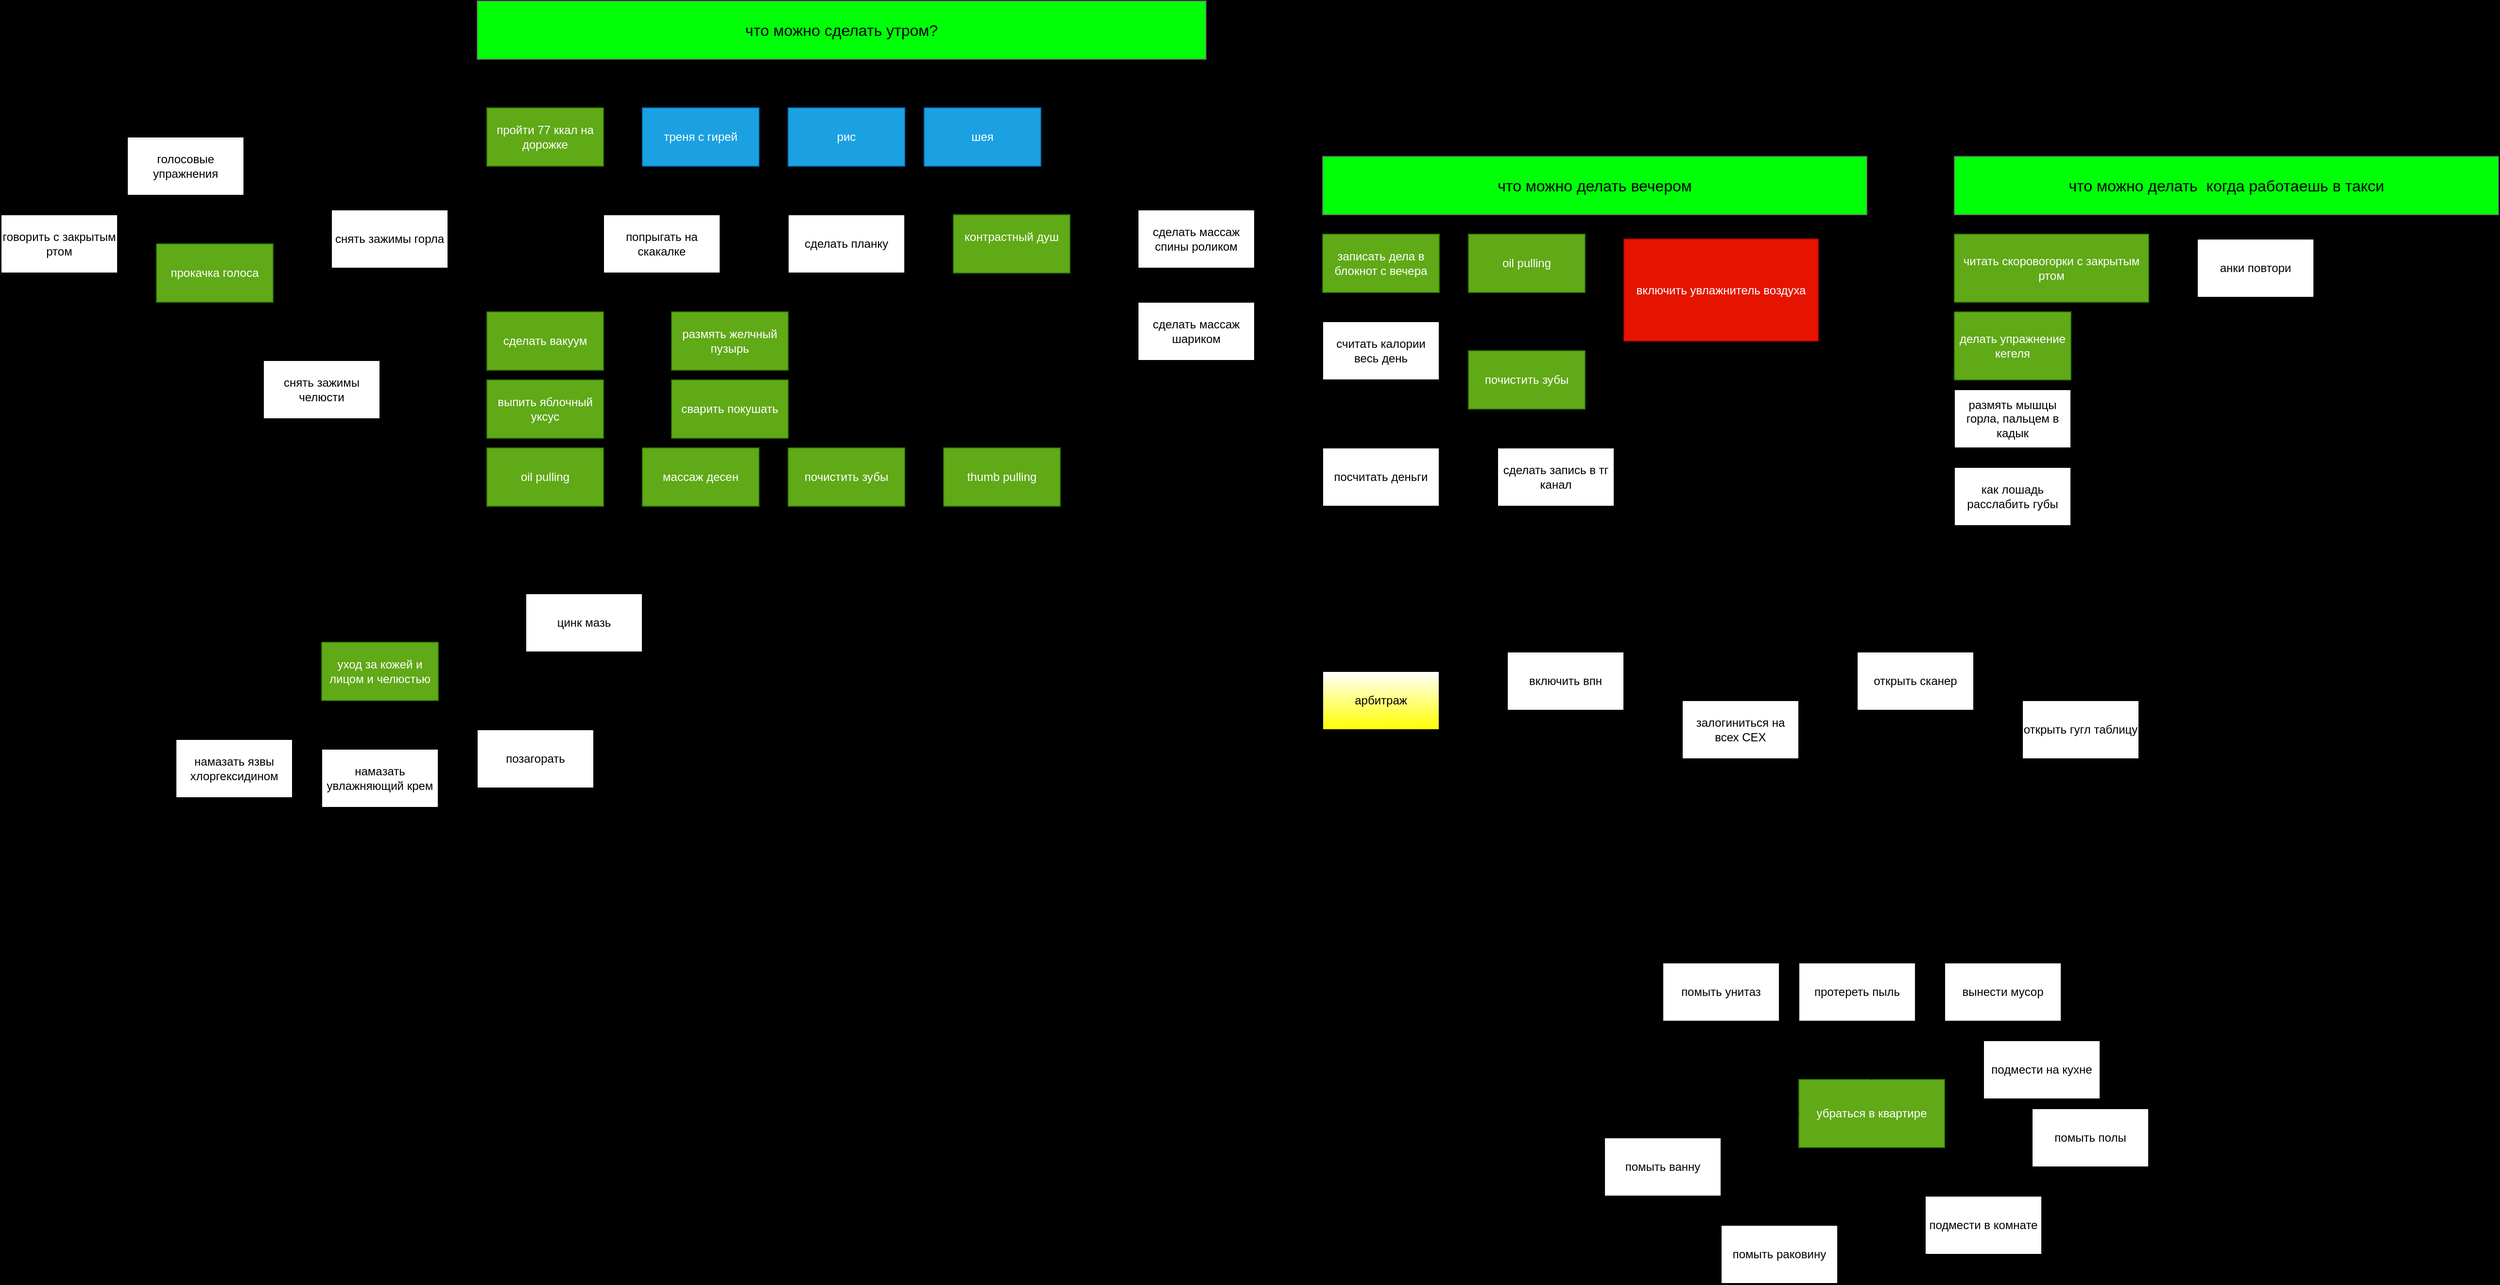 <mxfile version="26.1.1">
  <diagram name="Страница — 1" id="fe4afWmqSPOwGRRfu1oG">
    <mxGraphModel dx="2686" dy="1210" grid="1" gridSize="10" guides="1" tooltips="1" connect="1" arrows="1" fold="1" page="0" pageScale="1" pageWidth="827" pageHeight="1169" background="#000000" math="0" shadow="0" adaptiveColors="simple">
      <root>
        <mxCell id="0" />
        <mxCell id="1" parent="0" />
        <mxCell id="N8eQh9thFCZGvSdchSBF-1" value="что можно сделать утром?" style="rounded=0;whiteSpace=wrap;html=1;labelBackgroundColor=none;fillColor=#00FF08;strokeColor=#666666;fontColor=#000000;gradientColor=none;fontSize=16;" parent="1" vertex="1">
          <mxGeometry x="-160" y="-120" width="750" height="60" as="geometry" />
        </mxCell>
        <mxCell id="_ZwK7QbyQ14p1v2Xehof-42" style="edgeStyle=orthogonalEdgeStyle;rounded=0;orthogonalLoop=1;jettySize=auto;html=1;" parent="1" source="qaedK1OBrXd_NtfnD_xV-1" target="qaedK1OBrXd_NtfnD_xV-10" edge="1">
          <mxGeometry relative="1" as="geometry" />
        </mxCell>
        <mxCell id="qaedK1OBrXd_NtfnD_xV-1" value="пройти 77 ккал на дорожке" style="rounded=0;whiteSpace=wrap;html=1;labelBackgroundColor=none;fillColor=#60a917;strokeColor=#2D7600;fontColor=#ffffff;" parent="1" vertex="1">
          <mxGeometry x="-150" y="-10" width="120" height="60" as="geometry" />
        </mxCell>
        <mxCell id="_ZwK7QbyQ14p1v2Xehof-25" style="edgeStyle=orthogonalEdgeStyle;rounded=0;orthogonalLoop=1;jettySize=auto;html=1;entryX=0;entryY=0.5;entryDx=0;entryDy=0;" parent="1" source="qaedK1OBrXd_NtfnD_xV-3" target="qaedK1OBrXd_NtfnD_xV-6" edge="1">
          <mxGeometry relative="1" as="geometry" />
        </mxCell>
        <mxCell id="qaedK1OBrXd_NtfnD_xV-3" value="почистить зубы" style="rounded=0;whiteSpace=wrap;html=1;labelBackgroundColor=none;fillColor=#60a917;fontColor=#ffffff;strokeColor=#2D7600;" parent="1" vertex="1">
          <mxGeometry x="160" y="340" width="120" height="60" as="geometry" />
        </mxCell>
        <mxCell id="_ZwK7QbyQ14p1v2Xehof-54" style="edgeStyle=orthogonalEdgeStyle;rounded=0;orthogonalLoop=1;jettySize=auto;html=1;entryX=0;entryY=0.5;entryDx=0;entryDy=0;" parent="1" source="qaedK1OBrXd_NtfnD_xV-21" target="_ZwK7QbyQ14p1v2Xehof-19" edge="1">
          <mxGeometry relative="1" as="geometry" />
        </mxCell>
        <mxCell id="_ZwK7QbyQ14p1v2Xehof-55" style="edgeStyle=orthogonalEdgeStyle;rounded=0;orthogonalLoop=1;jettySize=auto;html=1;entryX=0;entryY=0.5;entryDx=0;entryDy=0;" parent="1" source="qaedK1OBrXd_NtfnD_xV-21" target="_ZwK7QbyQ14p1v2Xehof-18" edge="1">
          <mxGeometry relative="1" as="geometry" />
        </mxCell>
        <mxCell id="qaedK1OBrXd_NtfnD_xV-21" value="&lt;div&gt;контрастный душ&lt;/div&gt;&lt;div&gt;&lt;br&gt;&lt;/div&gt;" style="rounded=0;whiteSpace=wrap;html=1;labelBackgroundColor=none;fillColor=#60a917;fontColor=#ffffff;strokeColor=#2D7600;" parent="1" vertex="1">
          <mxGeometry x="330" y="100" width="120" height="60" as="geometry" />
        </mxCell>
        <mxCell id="qaedK1OBrXd_NtfnD_xV-5" value="сварить покушать" style="rounded=0;whiteSpace=wrap;html=1;labelBackgroundColor=none;fillColor=#60a917;fontColor=#ffffff;strokeColor=#2D7600;" parent="1" vertex="1">
          <mxGeometry x="40" y="270" width="120" height="60" as="geometry" />
        </mxCell>
        <mxCell id="aKsCuJh0maRcEQ2Xi9_0-6" style="edgeStyle=orthogonalEdgeStyle;rounded=0;orthogonalLoop=1;jettySize=auto;html=1;entryX=0;entryY=0.5;entryDx=0;entryDy=0;" parent="1" source="qaedK1OBrXd_NtfnD_xV-15" target="qaedK1OBrXd_NtfnD_xV-5" edge="1">
          <mxGeometry relative="1" as="geometry" />
        </mxCell>
        <mxCell id="qaedK1OBrXd_NtfnD_xV-15" value="выпить яблочный уксус" style="rounded=0;whiteSpace=wrap;html=1;labelBackgroundColor=none;fillColor=#60a917;fontColor=#ffffff;strokeColor=#2D7600;" parent="1" vertex="1">
          <mxGeometry x="-150" y="270" width="120" height="60" as="geometry" />
        </mxCell>
        <mxCell id="qaedK1OBrXd_NtfnD_xV-16" value="размять желчный пузырь" style="rounded=0;whiteSpace=wrap;html=1;labelBackgroundColor=none;fillColor=#60a917;fontColor=#ffffff;strokeColor=#2D7600;" parent="1" vertex="1">
          <mxGeometry x="40" y="200" width="120" height="60" as="geometry" />
        </mxCell>
        <mxCell id="aKsCuJh0maRcEQ2Xi9_0-4" style="edgeStyle=orthogonalEdgeStyle;rounded=0;orthogonalLoop=1;jettySize=auto;html=1;entryX=0;entryY=0.5;entryDx=0;entryDy=0;" parent="1" source="qaedK1OBrXd_NtfnD_xV-17" target="qaedK1OBrXd_NtfnD_xV-16" edge="1">
          <mxGeometry relative="1" as="geometry" />
        </mxCell>
        <mxCell id="qaedK1OBrXd_NtfnD_xV-17" value="сделать вакуум" style="rounded=0;whiteSpace=wrap;html=1;labelBackgroundColor=none;fillColor=#60a917;fontColor=#ffffff;strokeColor=#2D7600;" parent="1" vertex="1">
          <mxGeometry x="-150" y="200" width="120" height="60" as="geometry" />
        </mxCell>
        <mxCell id="_ZwK7QbyQ14p1v2Xehof-45" style="edgeStyle=orthogonalEdgeStyle;rounded=0;orthogonalLoop=1;jettySize=auto;html=1;" parent="1" source="qaedK1OBrXd_NtfnD_xV-18" target="qaedK1OBrXd_NtfnD_xV-21" edge="1">
          <mxGeometry relative="1" as="geometry" />
        </mxCell>
        <mxCell id="qaedK1OBrXd_NtfnD_xV-18" value="&lt;div&gt;сделать планку&lt;/div&gt;" style="rounded=0;whiteSpace=wrap;html=1;labelBackgroundColor=none;" parent="1" vertex="1">
          <mxGeometry x="160" y="100" width="120" height="60" as="geometry" />
        </mxCell>
        <mxCell id="qaedK1OBrXd_NtfnD_xV-6" value="thumb pulling" style="rounded=0;whiteSpace=wrap;html=1;labelBackgroundColor=none;fillColor=#60a917;fontColor=#ffffff;strokeColor=#2D7600;" parent="1" vertex="1">
          <mxGeometry x="320" y="340" width="120" height="60" as="geometry" />
        </mxCell>
        <mxCell id="qaedK1OBrXd_NtfnD_xV-8" value="голосовые упражнения" style="rounded=0;whiteSpace=wrap;html=1;labelBackgroundColor=none;" parent="1" vertex="1">
          <mxGeometry x="-520" y="20" width="120" height="60" as="geometry" />
        </mxCell>
        <mxCell id="qaedK1OBrXd_NtfnD_xV-19" value="&lt;div&gt;говорить с закрытым ртом&lt;/div&gt;" style="rounded=0;whiteSpace=wrap;html=1;labelBackgroundColor=none;" parent="1" vertex="1">
          <mxGeometry x="-650" y="100" width="120" height="60" as="geometry" />
        </mxCell>
        <mxCell id="_ZwK7QbyQ14p1v2Xehof-44" style="edgeStyle=orthogonalEdgeStyle;rounded=0;orthogonalLoop=1;jettySize=auto;html=1;" parent="1" source="qaedK1OBrXd_NtfnD_xV-10" target="qaedK1OBrXd_NtfnD_xV-18" edge="1">
          <mxGeometry relative="1" as="geometry" />
        </mxCell>
        <mxCell id="qaedK1OBrXd_NtfnD_xV-10" value="&lt;div&gt;попрыгать на скакалке&lt;/div&gt;" style="rounded=0;whiteSpace=wrap;html=1;labelBackgroundColor=none;" parent="1" vertex="1">
          <mxGeometry x="-30" y="100" width="120" height="60" as="geometry" />
        </mxCell>
        <mxCell id="qaedK1OBrXd_NtfnD_xV-12" value="анки повтори" style="rounded=0;whiteSpace=wrap;html=1;labelBackgroundColor=none;" parent="1" vertex="1">
          <mxGeometry x="1610" y="125" width="120" height="60" as="geometry" />
        </mxCell>
        <mxCell id="qaedK1OBrXd_NtfnD_xV-13" value="&lt;div&gt;записать дела в блокнот с вечера&lt;/div&gt;" style="rounded=0;whiteSpace=wrap;html=1;labelBackgroundColor=none;fillColor=#60a917;fontColor=#ffffff;strokeColor=#2D7600;" parent="1" vertex="1">
          <mxGeometry x="710" y="120" width="120" height="60" as="geometry" />
        </mxCell>
        <mxCell id="_ZwK7QbyQ14p1v2Xehof-47" style="edgeStyle=orthogonalEdgeStyle;rounded=0;orthogonalLoop=1;jettySize=auto;html=1;entryX=0;entryY=0.5;entryDx=0;entryDy=0;" parent="1" source="aKsCuJh0maRcEQ2Xi9_0-1" target="_ZwK7QbyQ14p1v2Xehof-8" edge="1">
          <mxGeometry relative="1" as="geometry" />
        </mxCell>
        <mxCell id="aKsCuJh0maRcEQ2Xi9_0-1" value="oil pulling" style="rounded=0;whiteSpace=wrap;html=1;labelBackgroundColor=none;fillColor=#60a917;fontColor=#ffffff;strokeColor=#2D7600;" parent="1" vertex="1">
          <mxGeometry x="-150" y="340" width="120" height="60" as="geometry" />
        </mxCell>
        <mxCell id="aKsCuJh0maRcEQ2Xi9_0-7" value="&lt;div&gt;что можно делать вечером&lt;/div&gt;" style="rounded=0;whiteSpace=wrap;html=1;labelBackgroundColor=none;fillColor=#00FF08;strokeColor=#666666;fontColor=#000000;gradientColor=none;fontSize=16;" parent="1" vertex="1">
          <mxGeometry x="710" y="40" width="560" height="60" as="geometry" />
        </mxCell>
        <mxCell id="aKsCuJh0maRcEQ2Xi9_0-8" value="почистить зубы" style="rounded=0;whiteSpace=wrap;html=1;labelBackgroundColor=none;fillColor=#60a917;fontColor=#ffffff;strokeColor=#2D7600;" parent="1" vertex="1">
          <mxGeometry x="860" y="240" width="120" height="60" as="geometry" />
        </mxCell>
        <mxCell id="aKsCuJh0maRcEQ2Xi9_0-9" style="edgeStyle=orthogonalEdgeStyle;rounded=0;orthogonalLoop=1;jettySize=auto;html=1;" parent="1" source="aKsCuJh0maRcEQ2Xi9_0-10" target="aKsCuJh0maRcEQ2Xi9_0-8" edge="1">
          <mxGeometry relative="1" as="geometry" />
        </mxCell>
        <mxCell id="aKsCuJh0maRcEQ2Xi9_0-10" value="oil pulling" style="rounded=0;whiteSpace=wrap;html=1;labelBackgroundColor=none;fillColor=#60a917;fontColor=#ffffff;strokeColor=#2D7600;" parent="1" vertex="1">
          <mxGeometry x="860" y="120" width="120" height="60" as="geometry" />
        </mxCell>
        <mxCell id="aKsCuJh0maRcEQ2Xi9_0-11" value="&lt;div&gt;что можно делать&amp;nbsp; когда работаешь в такси&lt;/div&gt;" style="rounded=0;whiteSpace=wrap;html=1;labelBackgroundColor=none;fillColor=#00FF08;strokeColor=#666666;fontColor=#000000;gradientColor=none;fontSize=16;" parent="1" vertex="1">
          <mxGeometry x="1360" y="40" width="560" height="60" as="geometry" />
        </mxCell>
        <mxCell id="aKsCuJh0maRcEQ2Xi9_0-12" value="читать скоровогорки с закрытым ртом" style="rounded=0;whiteSpace=wrap;html=1;labelBackgroundColor=none;fillColor=#60a917;fontColor=#ffffff;strokeColor=#2D7600;" parent="1" vertex="1">
          <mxGeometry x="1360" y="120" width="200" height="70" as="geometry" />
        </mxCell>
        <mxCell id="aKsCuJh0maRcEQ2Xi9_0-13" value="размять мышцы горла, пальцем в кадык" style="rounded=0;whiteSpace=wrap;html=1;labelBackgroundColor=none;" parent="1" vertex="1">
          <mxGeometry x="1360" y="280" width="120" height="60" as="geometry" />
        </mxCell>
        <mxCell id="aKsCuJh0maRcEQ2Xi9_0-14" value="делать упражнение кегеля" style="rounded=0;whiteSpace=wrap;html=1;labelBackgroundColor=none;fillColor=#60a917;fontColor=#ffffff;strokeColor=#2D7600;" parent="1" vertex="1">
          <mxGeometry x="1360" y="200" width="120" height="70" as="geometry" />
        </mxCell>
        <mxCell id="aKsCuJh0maRcEQ2Xi9_0-15" value="как лошадь расслабить губы" style="rounded=0;whiteSpace=wrap;html=1;labelBackgroundColor=none;" parent="1" vertex="1">
          <mxGeometry x="1360" y="360" width="120" height="60" as="geometry" />
        </mxCell>
        <mxCell id="CcC4EHF6xNmilOeLvd2F-7" value="" style="edgeStyle=orthogonalEdgeStyle;rounded=0;orthogonalLoop=1;jettySize=auto;html=1;" parent="1" source="CcC4EHF6xNmilOeLvd2F-2" target="CcC4EHF6xNmilOeLvd2F-6" edge="1">
          <mxGeometry relative="1" as="geometry" />
        </mxCell>
        <mxCell id="_ZwK7QbyQ14p1v2Xehof-43" style="edgeStyle=orthogonalEdgeStyle;rounded=0;orthogonalLoop=1;jettySize=auto;html=1;entryX=0.75;entryY=0;entryDx=0;entryDy=0;" parent="1" source="CcC4EHF6xNmilOeLvd2F-2" target="qaedK1OBrXd_NtfnD_xV-10" edge="1">
          <mxGeometry relative="1" as="geometry" />
        </mxCell>
        <mxCell id="CcC4EHF6xNmilOeLvd2F-2" value="треня с гирей" style="rounded=0;whiteSpace=wrap;html=1;labelBackgroundColor=none;fillColor=#1ba1e2;fontColor=#ffffff;strokeColor=#006EAF;" parent="1" vertex="1">
          <mxGeometry x="10" y="-10" width="120" height="60" as="geometry" />
        </mxCell>
        <mxCell id="CcC4EHF6xNmilOeLvd2F-9" value="" style="edgeStyle=orthogonalEdgeStyle;rounded=0;orthogonalLoop=1;jettySize=auto;html=1;" parent="1" source="CcC4EHF6xNmilOeLvd2F-6" target="CcC4EHF6xNmilOeLvd2F-8" edge="1">
          <mxGeometry relative="1" as="geometry" />
        </mxCell>
        <mxCell id="CcC4EHF6xNmilOeLvd2F-6" value="рис" style="rounded=0;whiteSpace=wrap;html=1;labelBackgroundColor=none;fillColor=#1ba1e2;fontColor=#ffffff;strokeColor=#006EAF;" parent="1" vertex="1">
          <mxGeometry x="160" y="-10" width="120" height="60" as="geometry" />
        </mxCell>
        <mxCell id="CcC4EHF6xNmilOeLvd2F-8" value="шея" style="rounded=0;whiteSpace=wrap;html=1;labelBackgroundColor=none;fillColor=#1ba1e2;fontColor=#ffffff;strokeColor=#006EAF;" parent="1" vertex="1">
          <mxGeometry x="300" y="-10" width="120" height="60" as="geometry" />
        </mxCell>
        <mxCell id="WgQGkhrrFzXl0-k6VCGC-6" style="edgeStyle=orthogonalEdgeStyle;rounded=0;orthogonalLoop=1;jettySize=auto;html=1;entryX=0;entryY=0.5;entryDx=0;entryDy=0;" parent="1" source="WgQGkhrrFzXl0-k6VCGC-1" target="WgQGkhrrFzXl0-k6VCGC-2" edge="1">
          <mxGeometry relative="1" as="geometry" />
        </mxCell>
        <mxCell id="WgQGkhrrFzXl0-k6VCGC-1" value="арбитраж" style="rounded=0;whiteSpace=wrap;html=1;labelBackgroundColor=none;glass=0;shadow=0;gradientColor=#FFFF00;" parent="1" vertex="1">
          <mxGeometry x="710" y="570" width="120" height="60" as="geometry" />
        </mxCell>
        <mxCell id="WgQGkhrrFzXl0-k6VCGC-7" style="edgeStyle=orthogonalEdgeStyle;rounded=0;orthogonalLoop=1;jettySize=auto;html=1;entryX=0;entryY=0.5;entryDx=0;entryDy=0;" parent="1" source="WgQGkhrrFzXl0-k6VCGC-2" target="WgQGkhrrFzXl0-k6VCGC-3" edge="1">
          <mxGeometry relative="1" as="geometry" />
        </mxCell>
        <mxCell id="WgQGkhrrFzXl0-k6VCGC-2" value="включить впн" style="rounded=0;whiteSpace=wrap;html=1;labelBackgroundColor=none;" parent="1" vertex="1">
          <mxGeometry x="900" y="550" width="120" height="60" as="geometry" />
        </mxCell>
        <mxCell id="WgQGkhrrFzXl0-k6VCGC-8" style="edgeStyle=orthogonalEdgeStyle;rounded=0;orthogonalLoop=1;jettySize=auto;html=1;entryX=0;entryY=0.5;entryDx=0;entryDy=0;" parent="1" source="WgQGkhrrFzXl0-k6VCGC-3" target="WgQGkhrrFzXl0-k6VCGC-4" edge="1">
          <mxGeometry relative="1" as="geometry" />
        </mxCell>
        <mxCell id="WgQGkhrrFzXl0-k6VCGC-3" value="залогиниться на всех CEX" style="rounded=0;whiteSpace=wrap;html=1;labelBackgroundColor=none;" parent="1" vertex="1">
          <mxGeometry x="1080" y="600" width="120" height="60" as="geometry" />
        </mxCell>
        <mxCell id="WgQGkhrrFzXl0-k6VCGC-9" style="edgeStyle=orthogonalEdgeStyle;rounded=0;orthogonalLoop=1;jettySize=auto;html=1;entryX=0;entryY=0.5;entryDx=0;entryDy=0;" parent="1" source="WgQGkhrrFzXl0-k6VCGC-4" target="WgQGkhrrFzXl0-k6VCGC-5" edge="1">
          <mxGeometry relative="1" as="geometry" />
        </mxCell>
        <mxCell id="WgQGkhrrFzXl0-k6VCGC-4" value="открыть сканер" style="rounded=0;whiteSpace=wrap;html=1;labelBackgroundColor=none;" parent="1" vertex="1">
          <mxGeometry x="1260" y="550" width="120" height="60" as="geometry" />
        </mxCell>
        <mxCell id="WgQGkhrrFzXl0-k6VCGC-5" value="открыть гугл таблицу" style="rounded=0;whiteSpace=wrap;html=1;labelBackgroundColor=none;" parent="1" vertex="1">
          <mxGeometry x="1430" y="600" width="120" height="60" as="geometry" />
        </mxCell>
        <mxCell id="_ZwK7QbyQ14p1v2Xehof-2" value="позагорать" style="rounded=0;whiteSpace=wrap;html=1;labelBackgroundColor=none;" parent="1" vertex="1">
          <mxGeometry x="-160" y="630" width="120" height="60" as="geometry" />
        </mxCell>
        <mxCell id="_ZwK7QbyQ14p1v2Xehof-4" value="цинк мазь" style="rounded=0;whiteSpace=wrap;html=1;labelBackgroundColor=none;" parent="1" vertex="1">
          <mxGeometry x="-110" y="490" width="120" height="60" as="geometry" />
        </mxCell>
        <mxCell id="_ZwK7QbyQ14p1v2Xehof-49" style="edgeStyle=orthogonalEdgeStyle;rounded=0;orthogonalLoop=1;jettySize=auto;html=1;" parent="1" source="_ZwK7QbyQ14p1v2Xehof-46" target="_ZwK7QbyQ14p1v2Xehof-4" edge="1">
          <mxGeometry relative="1" as="geometry" />
        </mxCell>
        <mxCell id="_ZwK7QbyQ14p1v2Xehof-50" style="edgeStyle=orthogonalEdgeStyle;rounded=0;orthogonalLoop=1;jettySize=auto;html=1;entryX=0;entryY=0.5;entryDx=0;entryDy=0;" parent="1" source="_ZwK7QbyQ14p1v2Xehof-46" target="_ZwK7QbyQ14p1v2Xehof-2" edge="1">
          <mxGeometry relative="1" as="geometry" />
        </mxCell>
        <mxCell id="_ZwK7QbyQ14p1v2Xehof-51" style="edgeStyle=orthogonalEdgeStyle;rounded=0;orthogonalLoop=1;jettySize=auto;html=1;" parent="1" source="_ZwK7QbyQ14p1v2Xehof-46" target="_ZwK7QbyQ14p1v2Xehof-6" edge="1">
          <mxGeometry relative="1" as="geometry" />
        </mxCell>
        <mxCell id="_ZwK7QbyQ14p1v2Xehof-52" style="edgeStyle=orthogonalEdgeStyle;rounded=0;orthogonalLoop=1;jettySize=auto;html=1;" parent="1" source="_ZwK7QbyQ14p1v2Xehof-46" target="_ZwK7QbyQ14p1v2Xehof-22" edge="1">
          <mxGeometry relative="1" as="geometry" />
        </mxCell>
        <mxCell id="_ZwK7QbyQ14p1v2Xehof-46" value="уход за кожей и лицом и челюстью" style="rounded=0;whiteSpace=wrap;html=1;labelBackgroundColor=none;fillColor=#60a917;fontColor=#ffffff;strokeColor=#2D7600;" parent="1" vertex="1">
          <mxGeometry x="-320" y="540" width="120" height="60" as="geometry" />
        </mxCell>
        <mxCell id="_ZwK7QbyQ14p1v2Xehof-6" value="намазать увлажняющий крем" style="rounded=0;whiteSpace=wrap;html=1;labelBackgroundColor=none;" parent="1" vertex="1">
          <mxGeometry x="-320" y="650" width="120" height="60" as="geometry" />
        </mxCell>
        <mxCell id="_ZwK7QbyQ14p1v2Xehof-27" style="edgeStyle=orthogonalEdgeStyle;rounded=0;orthogonalLoop=1;jettySize=auto;html=1;entryX=0;entryY=0.5;entryDx=0;entryDy=0;" parent="1" source="_ZwK7QbyQ14p1v2Xehof-7" target="_ZwK7QbyQ14p1v2Xehof-26" edge="1">
          <mxGeometry relative="1" as="geometry" />
        </mxCell>
        <mxCell id="_ZwK7QbyQ14p1v2Xehof-7" value="посчитать деньги" style="rounded=0;whiteSpace=wrap;html=1;labelBackgroundColor=none;" parent="1" vertex="1">
          <mxGeometry x="710" y="340" width="120" height="60" as="geometry" />
        </mxCell>
        <mxCell id="_ZwK7QbyQ14p1v2Xehof-26" value="сделать запись в тг канал" style="rounded=0;whiteSpace=wrap;html=1;labelBackgroundColor=none;" parent="1" vertex="1">
          <mxGeometry x="890" y="340" width="120" height="60" as="geometry" />
        </mxCell>
        <mxCell id="_ZwK7QbyQ14p1v2Xehof-48" style="edgeStyle=orthogonalEdgeStyle;rounded=0;orthogonalLoop=1;jettySize=auto;html=1;entryX=0;entryY=0.5;entryDx=0;entryDy=0;" parent="1" source="_ZwK7QbyQ14p1v2Xehof-8" target="qaedK1OBrXd_NtfnD_xV-3" edge="1">
          <mxGeometry relative="1" as="geometry" />
        </mxCell>
        <mxCell id="_ZwK7QbyQ14p1v2Xehof-8" value="массаж десен" style="rounded=0;whiteSpace=wrap;html=1;labelBackgroundColor=none;fillColor=#60a917;fontColor=#ffffff;strokeColor=#2D7600;" parent="1" vertex="1">
          <mxGeometry x="10" y="340" width="120" height="60" as="geometry" />
        </mxCell>
        <mxCell id="_ZwK7QbyQ14p1v2Xehof-9" value="включить увлажнитель воздуха" style="rounded=0;whiteSpace=wrap;html=1;labelBackgroundColor=none;fillColor=#e51400;fontColor=#ffffff;strokeColor=#B20000;" parent="1" vertex="1">
          <mxGeometry x="1020" y="125" width="200" height="105" as="geometry" />
        </mxCell>
        <mxCell id="_ZwK7QbyQ14p1v2Xehof-10" value="подмести в комнате" style="rounded=0;whiteSpace=wrap;html=1;labelBackgroundColor=none;" parent="1" vertex="1">
          <mxGeometry x="1330" y="1110" width="120" height="60" as="geometry" />
        </mxCell>
        <mxCell id="_ZwK7QbyQ14p1v2Xehof-11" value="подмести на кухне" style="rounded=0;whiteSpace=wrap;html=1;labelBackgroundColor=none;" parent="1" vertex="1">
          <mxGeometry x="1390" y="950" width="120" height="60" as="geometry" />
        </mxCell>
        <mxCell id="_ZwK7QbyQ14p1v2Xehof-12" value="помыть полы" style="rounded=0;whiteSpace=wrap;html=1;labelBackgroundColor=none;" parent="1" vertex="1">
          <mxGeometry x="1440" y="1020" width="120" height="60" as="geometry" />
        </mxCell>
        <mxCell id="_ZwK7QbyQ14p1v2Xehof-13" value="протереть пыль" style="rounded=0;whiteSpace=wrap;html=1;labelBackgroundColor=none;" parent="1" vertex="1">
          <mxGeometry x="1200" y="870" width="120" height="60" as="geometry" />
        </mxCell>
        <mxCell id="_ZwK7QbyQ14p1v2Xehof-29" style="edgeStyle=orthogonalEdgeStyle;rounded=0;orthogonalLoop=1;jettySize=auto;html=1;entryX=0.5;entryY=1;entryDx=0;entryDy=0;" parent="1" source="_ZwK7QbyQ14p1v2Xehof-28" target="_ZwK7QbyQ14p1v2Xehof-13" edge="1">
          <mxGeometry relative="1" as="geometry" />
        </mxCell>
        <mxCell id="_ZwK7QbyQ14p1v2Xehof-32" style="edgeStyle=orthogonalEdgeStyle;rounded=0;orthogonalLoop=1;jettySize=auto;html=1;" parent="1" source="_ZwK7QbyQ14p1v2Xehof-28" target="_ZwK7QbyQ14p1v2Xehof-11" edge="1">
          <mxGeometry relative="1" as="geometry" />
        </mxCell>
        <mxCell id="_ZwK7QbyQ14p1v2Xehof-33" style="edgeStyle=orthogonalEdgeStyle;rounded=0;orthogonalLoop=1;jettySize=auto;html=1;entryX=0;entryY=0.5;entryDx=0;entryDy=0;" parent="1" source="_ZwK7QbyQ14p1v2Xehof-28" target="_ZwK7QbyQ14p1v2Xehof-12" edge="1">
          <mxGeometry relative="1" as="geometry" />
        </mxCell>
        <mxCell id="_ZwK7QbyQ14p1v2Xehof-34" style="edgeStyle=orthogonalEdgeStyle;rounded=0;orthogonalLoop=1;jettySize=auto;html=1;" parent="1" source="_ZwK7QbyQ14p1v2Xehof-28" target="_ZwK7QbyQ14p1v2Xehof-10" edge="1">
          <mxGeometry relative="1" as="geometry" />
        </mxCell>
        <mxCell id="_ZwK7QbyQ14p1v2Xehof-35" style="edgeStyle=orthogonalEdgeStyle;rounded=0;orthogonalLoop=1;jettySize=auto;html=1;" parent="1" source="_ZwK7QbyQ14p1v2Xehof-28" target="_ZwK7QbyQ14p1v2Xehof-16" edge="1">
          <mxGeometry relative="1" as="geometry" />
        </mxCell>
        <mxCell id="_ZwK7QbyQ14p1v2Xehof-36" style="edgeStyle=orthogonalEdgeStyle;rounded=0;orthogonalLoop=1;jettySize=auto;html=1;" parent="1" source="_ZwK7QbyQ14p1v2Xehof-28" target="_ZwK7QbyQ14p1v2Xehof-14" edge="1">
          <mxGeometry relative="1" as="geometry" />
        </mxCell>
        <mxCell id="_ZwK7QbyQ14p1v2Xehof-28" value="убраться в квартире" style="rounded=0;whiteSpace=wrap;html=1;labelBackgroundColor=none;fillColor=#60a917;fontColor=#ffffff;strokeColor=#2D7600;" parent="1" vertex="1">
          <mxGeometry x="1200" y="990" width="150" height="70" as="geometry" />
        </mxCell>
        <mxCell id="_ZwK7QbyQ14p1v2Xehof-14" value="помыть ванну" style="rounded=0;whiteSpace=wrap;html=1;labelBackgroundColor=none;" parent="1" vertex="1">
          <mxGeometry x="1000" y="1050" width="120" height="60" as="geometry" />
        </mxCell>
        <mxCell id="_ZwK7QbyQ14p1v2Xehof-15" value="помыть унитаз" style="rounded=0;whiteSpace=wrap;html=1;labelBackgroundColor=none;" parent="1" vertex="1">
          <mxGeometry x="1060" y="870" width="120" height="60" as="geometry" />
        </mxCell>
        <mxCell id="_ZwK7QbyQ14p1v2Xehof-16" value="помыть раковину" style="rounded=0;whiteSpace=wrap;html=1;labelBackgroundColor=none;" parent="1" vertex="1">
          <mxGeometry x="1120" y="1140" width="120" height="60" as="geometry" />
        </mxCell>
        <mxCell id="_ZwK7QbyQ14p1v2Xehof-17" value="вынести мусор" style="rounded=0;whiteSpace=wrap;html=1;labelBackgroundColor=none;" parent="1" vertex="1">
          <mxGeometry x="1350" y="870" width="120" height="60" as="geometry" />
        </mxCell>
        <mxCell id="_ZwK7QbyQ14p1v2Xehof-18" value="сделать массаж шариком" style="rounded=0;whiteSpace=wrap;html=1;labelBackgroundColor=none;" parent="1" vertex="1">
          <mxGeometry x="520" y="190" width="120" height="60" as="geometry" />
        </mxCell>
        <mxCell id="_ZwK7QbyQ14p1v2Xehof-19" value="сделать массаж спины роликом" style="rounded=0;whiteSpace=wrap;html=1;labelBackgroundColor=none;" parent="1" vertex="1">
          <mxGeometry x="520" y="95" width="120" height="60" as="geometry" />
        </mxCell>
        <mxCell id="_ZwK7QbyQ14p1v2Xehof-20" value="&lt;div&gt;считать калории весь день&lt;/div&gt;" style="rounded=0;whiteSpace=wrap;html=1;labelBackgroundColor=none;" parent="1" vertex="1">
          <mxGeometry x="710" y="210" width="120" height="60" as="geometry" />
        </mxCell>
        <mxCell id="_ZwK7QbyQ14p1v2Xehof-22" value="намазать язвы хлоргексидином" style="rounded=0;whiteSpace=wrap;html=1;labelBackgroundColor=none;" parent="1" vertex="1">
          <mxGeometry x="-470" y="640" width="120" height="60" as="geometry" />
        </mxCell>
        <mxCell id="_ZwK7QbyQ14p1v2Xehof-23" value="&lt;div&gt;снять зажимы челюсти&lt;/div&gt;" style="rounded=0;whiteSpace=wrap;html=1;labelBackgroundColor=none;" parent="1" vertex="1">
          <mxGeometry x="-380" y="250" width="120" height="60" as="geometry" />
        </mxCell>
        <mxCell id="_ZwK7QbyQ14p1v2Xehof-24" value="&lt;div&gt;снять зажимы горла&lt;/div&gt;" style="rounded=0;whiteSpace=wrap;html=1;labelBackgroundColor=none;" parent="1" vertex="1">
          <mxGeometry x="-310" y="95" width="120" height="60" as="geometry" />
        </mxCell>
        <mxCell id="_ZwK7QbyQ14p1v2Xehof-30" style="edgeStyle=orthogonalEdgeStyle;rounded=0;orthogonalLoop=1;jettySize=auto;html=1;entryX=0.822;entryY=1.009;entryDx=0;entryDy=0;entryPerimeter=0;" parent="1" source="_ZwK7QbyQ14p1v2Xehof-28" target="_ZwK7QbyQ14p1v2Xehof-15" edge="1">
          <mxGeometry relative="1" as="geometry" />
        </mxCell>
        <mxCell id="_ZwK7QbyQ14p1v2Xehof-31" style="edgeStyle=orthogonalEdgeStyle;rounded=0;orthogonalLoop=1;jettySize=auto;html=1;entryX=0.15;entryY=0.989;entryDx=0;entryDy=0;entryPerimeter=0;" parent="1" source="_ZwK7QbyQ14p1v2Xehof-28" target="_ZwK7QbyQ14p1v2Xehof-17" edge="1">
          <mxGeometry relative="1" as="geometry" />
        </mxCell>
        <mxCell id="_ZwK7QbyQ14p1v2Xehof-38" style="edgeStyle=orthogonalEdgeStyle;rounded=0;orthogonalLoop=1;jettySize=auto;html=1;entryX=0.5;entryY=1;entryDx=0;entryDy=0;" parent="1" source="_ZwK7QbyQ14p1v2Xehof-37" target="qaedK1OBrXd_NtfnD_xV-19" edge="1">
          <mxGeometry relative="1" as="geometry" />
        </mxCell>
        <mxCell id="_ZwK7QbyQ14p1v2Xehof-39" style="edgeStyle=orthogonalEdgeStyle;rounded=0;orthogonalLoop=1;jettySize=auto;html=1;" parent="1" source="_ZwK7QbyQ14p1v2Xehof-37" target="qaedK1OBrXd_NtfnD_xV-8" edge="1">
          <mxGeometry relative="1" as="geometry" />
        </mxCell>
        <mxCell id="_ZwK7QbyQ14p1v2Xehof-40" style="edgeStyle=orthogonalEdgeStyle;rounded=0;orthogonalLoop=1;jettySize=auto;html=1;" parent="1" source="_ZwK7QbyQ14p1v2Xehof-37" target="_ZwK7QbyQ14p1v2Xehof-24" edge="1">
          <mxGeometry relative="1" as="geometry" />
        </mxCell>
        <mxCell id="_ZwK7QbyQ14p1v2Xehof-41" style="edgeStyle=orthogonalEdgeStyle;rounded=0;orthogonalLoop=1;jettySize=auto;html=1;entryX=0;entryY=0.75;entryDx=0;entryDy=0;" parent="1" source="_ZwK7QbyQ14p1v2Xehof-37" target="_ZwK7QbyQ14p1v2Xehof-23" edge="1">
          <mxGeometry relative="1" as="geometry" />
        </mxCell>
        <mxCell id="_ZwK7QbyQ14p1v2Xehof-37" value="прокачка голоса" style="rounded=0;whiteSpace=wrap;html=1;labelBackgroundColor=none;fillColor=#60a917;fontColor=#ffffff;strokeColor=#2D7600;" parent="1" vertex="1">
          <mxGeometry x="-490" y="130" width="120" height="60" as="geometry" />
        </mxCell>
      </root>
    </mxGraphModel>
  </diagram>
</mxfile>

